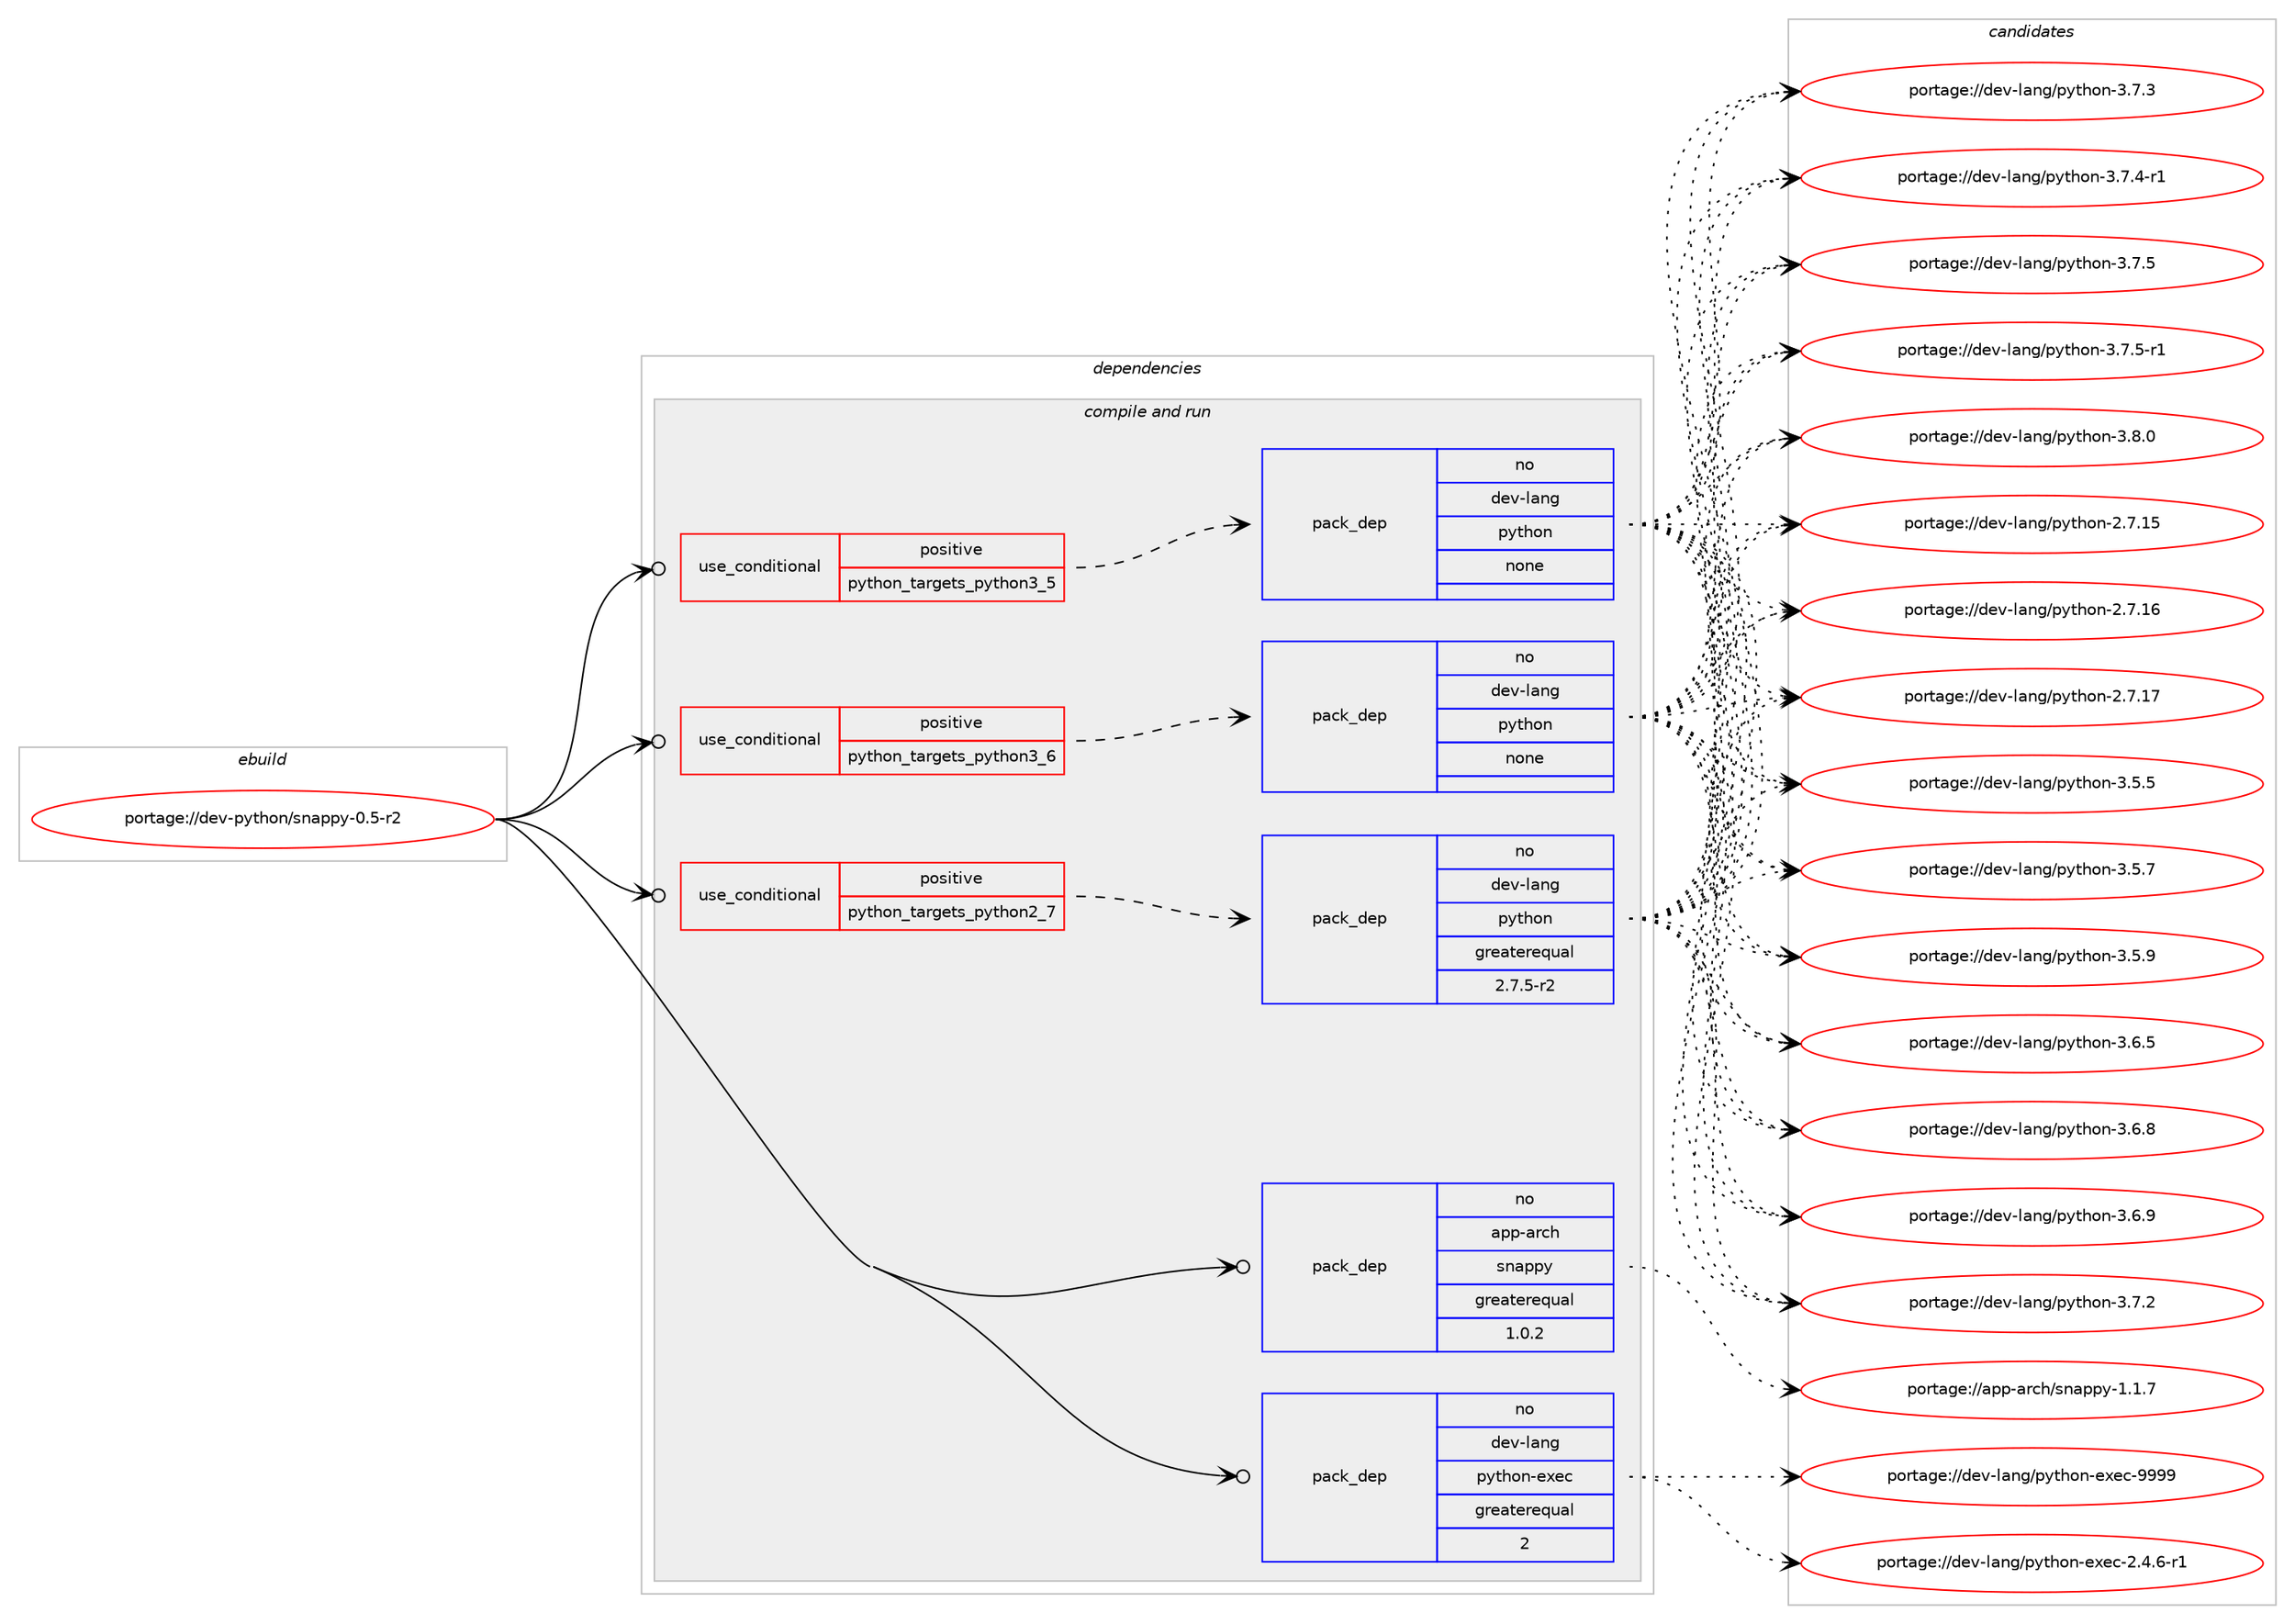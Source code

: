digraph prolog {

# *************
# Graph options
# *************

newrank=true;
concentrate=true;
compound=true;
graph [rankdir=LR,fontname=Helvetica,fontsize=10,ranksep=1.5];#, ranksep=2.5, nodesep=0.2];
edge  [arrowhead=vee];
node  [fontname=Helvetica,fontsize=10];

# **********
# The ebuild
# **********

subgraph cluster_leftcol {
color=gray;
rank=same;
label=<<i>ebuild</i>>;
id [label="portage://dev-python/snappy-0.5-r2", color=red, width=4, href="../dev-python/snappy-0.5-r2.svg"];
}

# ****************
# The dependencies
# ****************

subgraph cluster_midcol {
color=gray;
label=<<i>dependencies</i>>;
subgraph cluster_compile {
fillcolor="#eeeeee";
style=filled;
label=<<i>compile</i>>;
}
subgraph cluster_compileandrun {
fillcolor="#eeeeee";
style=filled;
label=<<i>compile and run</i>>;
subgraph cond38780 {
dependency172600 [label=<<TABLE BORDER="0" CELLBORDER="1" CELLSPACING="0" CELLPADDING="4"><TR><TD ROWSPAN="3" CELLPADDING="10">use_conditional</TD></TR><TR><TD>positive</TD></TR><TR><TD>python_targets_python2_7</TD></TR></TABLE>>, shape=none, color=red];
subgraph pack130417 {
dependency172601 [label=<<TABLE BORDER="0" CELLBORDER="1" CELLSPACING="0" CELLPADDING="4" WIDTH="220"><TR><TD ROWSPAN="6" CELLPADDING="30">pack_dep</TD></TR><TR><TD WIDTH="110">no</TD></TR><TR><TD>dev-lang</TD></TR><TR><TD>python</TD></TR><TR><TD>greaterequal</TD></TR><TR><TD>2.7.5-r2</TD></TR></TABLE>>, shape=none, color=blue];
}
dependency172600:e -> dependency172601:w [weight=20,style="dashed",arrowhead="vee"];
}
id:e -> dependency172600:w [weight=20,style="solid",arrowhead="odotvee"];
subgraph cond38781 {
dependency172602 [label=<<TABLE BORDER="0" CELLBORDER="1" CELLSPACING="0" CELLPADDING="4"><TR><TD ROWSPAN="3" CELLPADDING="10">use_conditional</TD></TR><TR><TD>positive</TD></TR><TR><TD>python_targets_python3_5</TD></TR></TABLE>>, shape=none, color=red];
subgraph pack130418 {
dependency172603 [label=<<TABLE BORDER="0" CELLBORDER="1" CELLSPACING="0" CELLPADDING="4" WIDTH="220"><TR><TD ROWSPAN="6" CELLPADDING="30">pack_dep</TD></TR><TR><TD WIDTH="110">no</TD></TR><TR><TD>dev-lang</TD></TR><TR><TD>python</TD></TR><TR><TD>none</TD></TR><TR><TD></TD></TR></TABLE>>, shape=none, color=blue];
}
dependency172602:e -> dependency172603:w [weight=20,style="dashed",arrowhead="vee"];
}
id:e -> dependency172602:w [weight=20,style="solid",arrowhead="odotvee"];
subgraph cond38782 {
dependency172604 [label=<<TABLE BORDER="0" CELLBORDER="1" CELLSPACING="0" CELLPADDING="4"><TR><TD ROWSPAN="3" CELLPADDING="10">use_conditional</TD></TR><TR><TD>positive</TD></TR><TR><TD>python_targets_python3_6</TD></TR></TABLE>>, shape=none, color=red];
subgraph pack130419 {
dependency172605 [label=<<TABLE BORDER="0" CELLBORDER="1" CELLSPACING="0" CELLPADDING="4" WIDTH="220"><TR><TD ROWSPAN="6" CELLPADDING="30">pack_dep</TD></TR><TR><TD WIDTH="110">no</TD></TR><TR><TD>dev-lang</TD></TR><TR><TD>python</TD></TR><TR><TD>none</TD></TR><TR><TD></TD></TR></TABLE>>, shape=none, color=blue];
}
dependency172604:e -> dependency172605:w [weight=20,style="dashed",arrowhead="vee"];
}
id:e -> dependency172604:w [weight=20,style="solid",arrowhead="odotvee"];
subgraph pack130420 {
dependency172606 [label=<<TABLE BORDER="0" CELLBORDER="1" CELLSPACING="0" CELLPADDING="4" WIDTH="220"><TR><TD ROWSPAN="6" CELLPADDING="30">pack_dep</TD></TR><TR><TD WIDTH="110">no</TD></TR><TR><TD>app-arch</TD></TR><TR><TD>snappy</TD></TR><TR><TD>greaterequal</TD></TR><TR><TD>1.0.2</TD></TR></TABLE>>, shape=none, color=blue];
}
id:e -> dependency172606:w [weight=20,style="solid",arrowhead="odotvee"];
subgraph pack130421 {
dependency172607 [label=<<TABLE BORDER="0" CELLBORDER="1" CELLSPACING="0" CELLPADDING="4" WIDTH="220"><TR><TD ROWSPAN="6" CELLPADDING="30">pack_dep</TD></TR><TR><TD WIDTH="110">no</TD></TR><TR><TD>dev-lang</TD></TR><TR><TD>python-exec</TD></TR><TR><TD>greaterequal</TD></TR><TR><TD>2</TD></TR></TABLE>>, shape=none, color=blue];
}
id:e -> dependency172607:w [weight=20,style="solid",arrowhead="odotvee"];
}
subgraph cluster_run {
fillcolor="#eeeeee";
style=filled;
label=<<i>run</i>>;
}
}

# **************
# The candidates
# **************

subgraph cluster_choices {
rank=same;
color=gray;
label=<<i>candidates</i>>;

subgraph choice130417 {
color=black;
nodesep=1;
choiceportage10010111845108971101034711212111610411111045504655464953 [label="portage://dev-lang/python-2.7.15", color=red, width=4,href="../dev-lang/python-2.7.15.svg"];
choiceportage10010111845108971101034711212111610411111045504655464954 [label="portage://dev-lang/python-2.7.16", color=red, width=4,href="../dev-lang/python-2.7.16.svg"];
choiceportage10010111845108971101034711212111610411111045504655464955 [label="portage://dev-lang/python-2.7.17", color=red, width=4,href="../dev-lang/python-2.7.17.svg"];
choiceportage100101118451089711010347112121116104111110455146534653 [label="portage://dev-lang/python-3.5.5", color=red, width=4,href="../dev-lang/python-3.5.5.svg"];
choiceportage100101118451089711010347112121116104111110455146534655 [label="portage://dev-lang/python-3.5.7", color=red, width=4,href="../dev-lang/python-3.5.7.svg"];
choiceportage100101118451089711010347112121116104111110455146534657 [label="portage://dev-lang/python-3.5.9", color=red, width=4,href="../dev-lang/python-3.5.9.svg"];
choiceportage100101118451089711010347112121116104111110455146544653 [label="portage://dev-lang/python-3.6.5", color=red, width=4,href="../dev-lang/python-3.6.5.svg"];
choiceportage100101118451089711010347112121116104111110455146544656 [label="portage://dev-lang/python-3.6.8", color=red, width=4,href="../dev-lang/python-3.6.8.svg"];
choiceportage100101118451089711010347112121116104111110455146544657 [label="portage://dev-lang/python-3.6.9", color=red, width=4,href="../dev-lang/python-3.6.9.svg"];
choiceportage100101118451089711010347112121116104111110455146554650 [label="portage://dev-lang/python-3.7.2", color=red, width=4,href="../dev-lang/python-3.7.2.svg"];
choiceportage100101118451089711010347112121116104111110455146554651 [label="portage://dev-lang/python-3.7.3", color=red, width=4,href="../dev-lang/python-3.7.3.svg"];
choiceportage1001011184510897110103471121211161041111104551465546524511449 [label="portage://dev-lang/python-3.7.4-r1", color=red, width=4,href="../dev-lang/python-3.7.4-r1.svg"];
choiceportage100101118451089711010347112121116104111110455146554653 [label="portage://dev-lang/python-3.7.5", color=red, width=4,href="../dev-lang/python-3.7.5.svg"];
choiceportage1001011184510897110103471121211161041111104551465546534511449 [label="portage://dev-lang/python-3.7.5-r1", color=red, width=4,href="../dev-lang/python-3.7.5-r1.svg"];
choiceportage100101118451089711010347112121116104111110455146564648 [label="portage://dev-lang/python-3.8.0", color=red, width=4,href="../dev-lang/python-3.8.0.svg"];
dependency172601:e -> choiceportage10010111845108971101034711212111610411111045504655464953:w [style=dotted,weight="100"];
dependency172601:e -> choiceportage10010111845108971101034711212111610411111045504655464954:w [style=dotted,weight="100"];
dependency172601:e -> choiceportage10010111845108971101034711212111610411111045504655464955:w [style=dotted,weight="100"];
dependency172601:e -> choiceportage100101118451089711010347112121116104111110455146534653:w [style=dotted,weight="100"];
dependency172601:e -> choiceportage100101118451089711010347112121116104111110455146534655:w [style=dotted,weight="100"];
dependency172601:e -> choiceportage100101118451089711010347112121116104111110455146534657:w [style=dotted,weight="100"];
dependency172601:e -> choiceportage100101118451089711010347112121116104111110455146544653:w [style=dotted,weight="100"];
dependency172601:e -> choiceportage100101118451089711010347112121116104111110455146544656:w [style=dotted,weight="100"];
dependency172601:e -> choiceportage100101118451089711010347112121116104111110455146544657:w [style=dotted,weight="100"];
dependency172601:e -> choiceportage100101118451089711010347112121116104111110455146554650:w [style=dotted,weight="100"];
dependency172601:e -> choiceportage100101118451089711010347112121116104111110455146554651:w [style=dotted,weight="100"];
dependency172601:e -> choiceportage1001011184510897110103471121211161041111104551465546524511449:w [style=dotted,weight="100"];
dependency172601:e -> choiceportage100101118451089711010347112121116104111110455146554653:w [style=dotted,weight="100"];
dependency172601:e -> choiceportage1001011184510897110103471121211161041111104551465546534511449:w [style=dotted,weight="100"];
dependency172601:e -> choiceportage100101118451089711010347112121116104111110455146564648:w [style=dotted,weight="100"];
}
subgraph choice130418 {
color=black;
nodesep=1;
choiceportage10010111845108971101034711212111610411111045504655464953 [label="portage://dev-lang/python-2.7.15", color=red, width=4,href="../dev-lang/python-2.7.15.svg"];
choiceportage10010111845108971101034711212111610411111045504655464954 [label="portage://dev-lang/python-2.7.16", color=red, width=4,href="../dev-lang/python-2.7.16.svg"];
choiceportage10010111845108971101034711212111610411111045504655464955 [label="portage://dev-lang/python-2.7.17", color=red, width=4,href="../dev-lang/python-2.7.17.svg"];
choiceportage100101118451089711010347112121116104111110455146534653 [label="portage://dev-lang/python-3.5.5", color=red, width=4,href="../dev-lang/python-3.5.5.svg"];
choiceportage100101118451089711010347112121116104111110455146534655 [label="portage://dev-lang/python-3.5.7", color=red, width=4,href="../dev-lang/python-3.5.7.svg"];
choiceportage100101118451089711010347112121116104111110455146534657 [label="portage://dev-lang/python-3.5.9", color=red, width=4,href="../dev-lang/python-3.5.9.svg"];
choiceportage100101118451089711010347112121116104111110455146544653 [label="portage://dev-lang/python-3.6.5", color=red, width=4,href="../dev-lang/python-3.6.5.svg"];
choiceportage100101118451089711010347112121116104111110455146544656 [label="portage://dev-lang/python-3.6.8", color=red, width=4,href="../dev-lang/python-3.6.8.svg"];
choiceportage100101118451089711010347112121116104111110455146544657 [label="portage://dev-lang/python-3.6.9", color=red, width=4,href="../dev-lang/python-3.6.9.svg"];
choiceportage100101118451089711010347112121116104111110455146554650 [label="portage://dev-lang/python-3.7.2", color=red, width=4,href="../dev-lang/python-3.7.2.svg"];
choiceportage100101118451089711010347112121116104111110455146554651 [label="portage://dev-lang/python-3.7.3", color=red, width=4,href="../dev-lang/python-3.7.3.svg"];
choiceportage1001011184510897110103471121211161041111104551465546524511449 [label="portage://dev-lang/python-3.7.4-r1", color=red, width=4,href="../dev-lang/python-3.7.4-r1.svg"];
choiceportage100101118451089711010347112121116104111110455146554653 [label="portage://dev-lang/python-3.7.5", color=red, width=4,href="../dev-lang/python-3.7.5.svg"];
choiceportage1001011184510897110103471121211161041111104551465546534511449 [label="portage://dev-lang/python-3.7.5-r1", color=red, width=4,href="../dev-lang/python-3.7.5-r1.svg"];
choiceportage100101118451089711010347112121116104111110455146564648 [label="portage://dev-lang/python-3.8.0", color=red, width=4,href="../dev-lang/python-3.8.0.svg"];
dependency172603:e -> choiceportage10010111845108971101034711212111610411111045504655464953:w [style=dotted,weight="100"];
dependency172603:e -> choiceportage10010111845108971101034711212111610411111045504655464954:w [style=dotted,weight="100"];
dependency172603:e -> choiceportage10010111845108971101034711212111610411111045504655464955:w [style=dotted,weight="100"];
dependency172603:e -> choiceportage100101118451089711010347112121116104111110455146534653:w [style=dotted,weight="100"];
dependency172603:e -> choiceportage100101118451089711010347112121116104111110455146534655:w [style=dotted,weight="100"];
dependency172603:e -> choiceportage100101118451089711010347112121116104111110455146534657:w [style=dotted,weight="100"];
dependency172603:e -> choiceportage100101118451089711010347112121116104111110455146544653:w [style=dotted,weight="100"];
dependency172603:e -> choiceportage100101118451089711010347112121116104111110455146544656:w [style=dotted,weight="100"];
dependency172603:e -> choiceportage100101118451089711010347112121116104111110455146544657:w [style=dotted,weight="100"];
dependency172603:e -> choiceportage100101118451089711010347112121116104111110455146554650:w [style=dotted,weight="100"];
dependency172603:e -> choiceportage100101118451089711010347112121116104111110455146554651:w [style=dotted,weight="100"];
dependency172603:e -> choiceportage1001011184510897110103471121211161041111104551465546524511449:w [style=dotted,weight="100"];
dependency172603:e -> choiceportage100101118451089711010347112121116104111110455146554653:w [style=dotted,weight="100"];
dependency172603:e -> choiceportage1001011184510897110103471121211161041111104551465546534511449:w [style=dotted,weight="100"];
dependency172603:e -> choiceportage100101118451089711010347112121116104111110455146564648:w [style=dotted,weight="100"];
}
subgraph choice130419 {
color=black;
nodesep=1;
choiceportage10010111845108971101034711212111610411111045504655464953 [label="portage://dev-lang/python-2.7.15", color=red, width=4,href="../dev-lang/python-2.7.15.svg"];
choiceportage10010111845108971101034711212111610411111045504655464954 [label="portage://dev-lang/python-2.7.16", color=red, width=4,href="../dev-lang/python-2.7.16.svg"];
choiceportage10010111845108971101034711212111610411111045504655464955 [label="portage://dev-lang/python-2.7.17", color=red, width=4,href="../dev-lang/python-2.7.17.svg"];
choiceportage100101118451089711010347112121116104111110455146534653 [label="portage://dev-lang/python-3.5.5", color=red, width=4,href="../dev-lang/python-3.5.5.svg"];
choiceportage100101118451089711010347112121116104111110455146534655 [label="portage://dev-lang/python-3.5.7", color=red, width=4,href="../dev-lang/python-3.5.7.svg"];
choiceportage100101118451089711010347112121116104111110455146534657 [label="portage://dev-lang/python-3.5.9", color=red, width=4,href="../dev-lang/python-3.5.9.svg"];
choiceportage100101118451089711010347112121116104111110455146544653 [label="portage://dev-lang/python-3.6.5", color=red, width=4,href="../dev-lang/python-3.6.5.svg"];
choiceportage100101118451089711010347112121116104111110455146544656 [label="portage://dev-lang/python-3.6.8", color=red, width=4,href="../dev-lang/python-3.6.8.svg"];
choiceportage100101118451089711010347112121116104111110455146544657 [label="portage://dev-lang/python-3.6.9", color=red, width=4,href="../dev-lang/python-3.6.9.svg"];
choiceportage100101118451089711010347112121116104111110455146554650 [label="portage://dev-lang/python-3.7.2", color=red, width=4,href="../dev-lang/python-3.7.2.svg"];
choiceportage100101118451089711010347112121116104111110455146554651 [label="portage://dev-lang/python-3.7.3", color=red, width=4,href="../dev-lang/python-3.7.3.svg"];
choiceportage1001011184510897110103471121211161041111104551465546524511449 [label="portage://dev-lang/python-3.7.4-r1", color=red, width=4,href="../dev-lang/python-3.7.4-r1.svg"];
choiceportage100101118451089711010347112121116104111110455146554653 [label="portage://dev-lang/python-3.7.5", color=red, width=4,href="../dev-lang/python-3.7.5.svg"];
choiceportage1001011184510897110103471121211161041111104551465546534511449 [label="portage://dev-lang/python-3.7.5-r1", color=red, width=4,href="../dev-lang/python-3.7.5-r1.svg"];
choiceportage100101118451089711010347112121116104111110455146564648 [label="portage://dev-lang/python-3.8.0", color=red, width=4,href="../dev-lang/python-3.8.0.svg"];
dependency172605:e -> choiceportage10010111845108971101034711212111610411111045504655464953:w [style=dotted,weight="100"];
dependency172605:e -> choiceportage10010111845108971101034711212111610411111045504655464954:w [style=dotted,weight="100"];
dependency172605:e -> choiceportage10010111845108971101034711212111610411111045504655464955:w [style=dotted,weight="100"];
dependency172605:e -> choiceportage100101118451089711010347112121116104111110455146534653:w [style=dotted,weight="100"];
dependency172605:e -> choiceportage100101118451089711010347112121116104111110455146534655:w [style=dotted,weight="100"];
dependency172605:e -> choiceportage100101118451089711010347112121116104111110455146534657:w [style=dotted,weight="100"];
dependency172605:e -> choiceportage100101118451089711010347112121116104111110455146544653:w [style=dotted,weight="100"];
dependency172605:e -> choiceportage100101118451089711010347112121116104111110455146544656:w [style=dotted,weight="100"];
dependency172605:e -> choiceportage100101118451089711010347112121116104111110455146544657:w [style=dotted,weight="100"];
dependency172605:e -> choiceportage100101118451089711010347112121116104111110455146554650:w [style=dotted,weight="100"];
dependency172605:e -> choiceportage100101118451089711010347112121116104111110455146554651:w [style=dotted,weight="100"];
dependency172605:e -> choiceportage1001011184510897110103471121211161041111104551465546524511449:w [style=dotted,weight="100"];
dependency172605:e -> choiceportage100101118451089711010347112121116104111110455146554653:w [style=dotted,weight="100"];
dependency172605:e -> choiceportage1001011184510897110103471121211161041111104551465546534511449:w [style=dotted,weight="100"];
dependency172605:e -> choiceportage100101118451089711010347112121116104111110455146564648:w [style=dotted,weight="100"];
}
subgraph choice130420 {
color=black;
nodesep=1;
choiceportage971121124597114991044711511097112112121454946494655 [label="portage://app-arch/snappy-1.1.7", color=red, width=4,href="../app-arch/snappy-1.1.7.svg"];
dependency172606:e -> choiceportage971121124597114991044711511097112112121454946494655:w [style=dotted,weight="100"];
}
subgraph choice130421 {
color=black;
nodesep=1;
choiceportage10010111845108971101034711212111610411111045101120101994550465246544511449 [label="portage://dev-lang/python-exec-2.4.6-r1", color=red, width=4,href="../dev-lang/python-exec-2.4.6-r1.svg"];
choiceportage10010111845108971101034711212111610411111045101120101994557575757 [label="portage://dev-lang/python-exec-9999", color=red, width=4,href="../dev-lang/python-exec-9999.svg"];
dependency172607:e -> choiceportage10010111845108971101034711212111610411111045101120101994550465246544511449:w [style=dotted,weight="100"];
dependency172607:e -> choiceportage10010111845108971101034711212111610411111045101120101994557575757:w [style=dotted,weight="100"];
}
}

}
